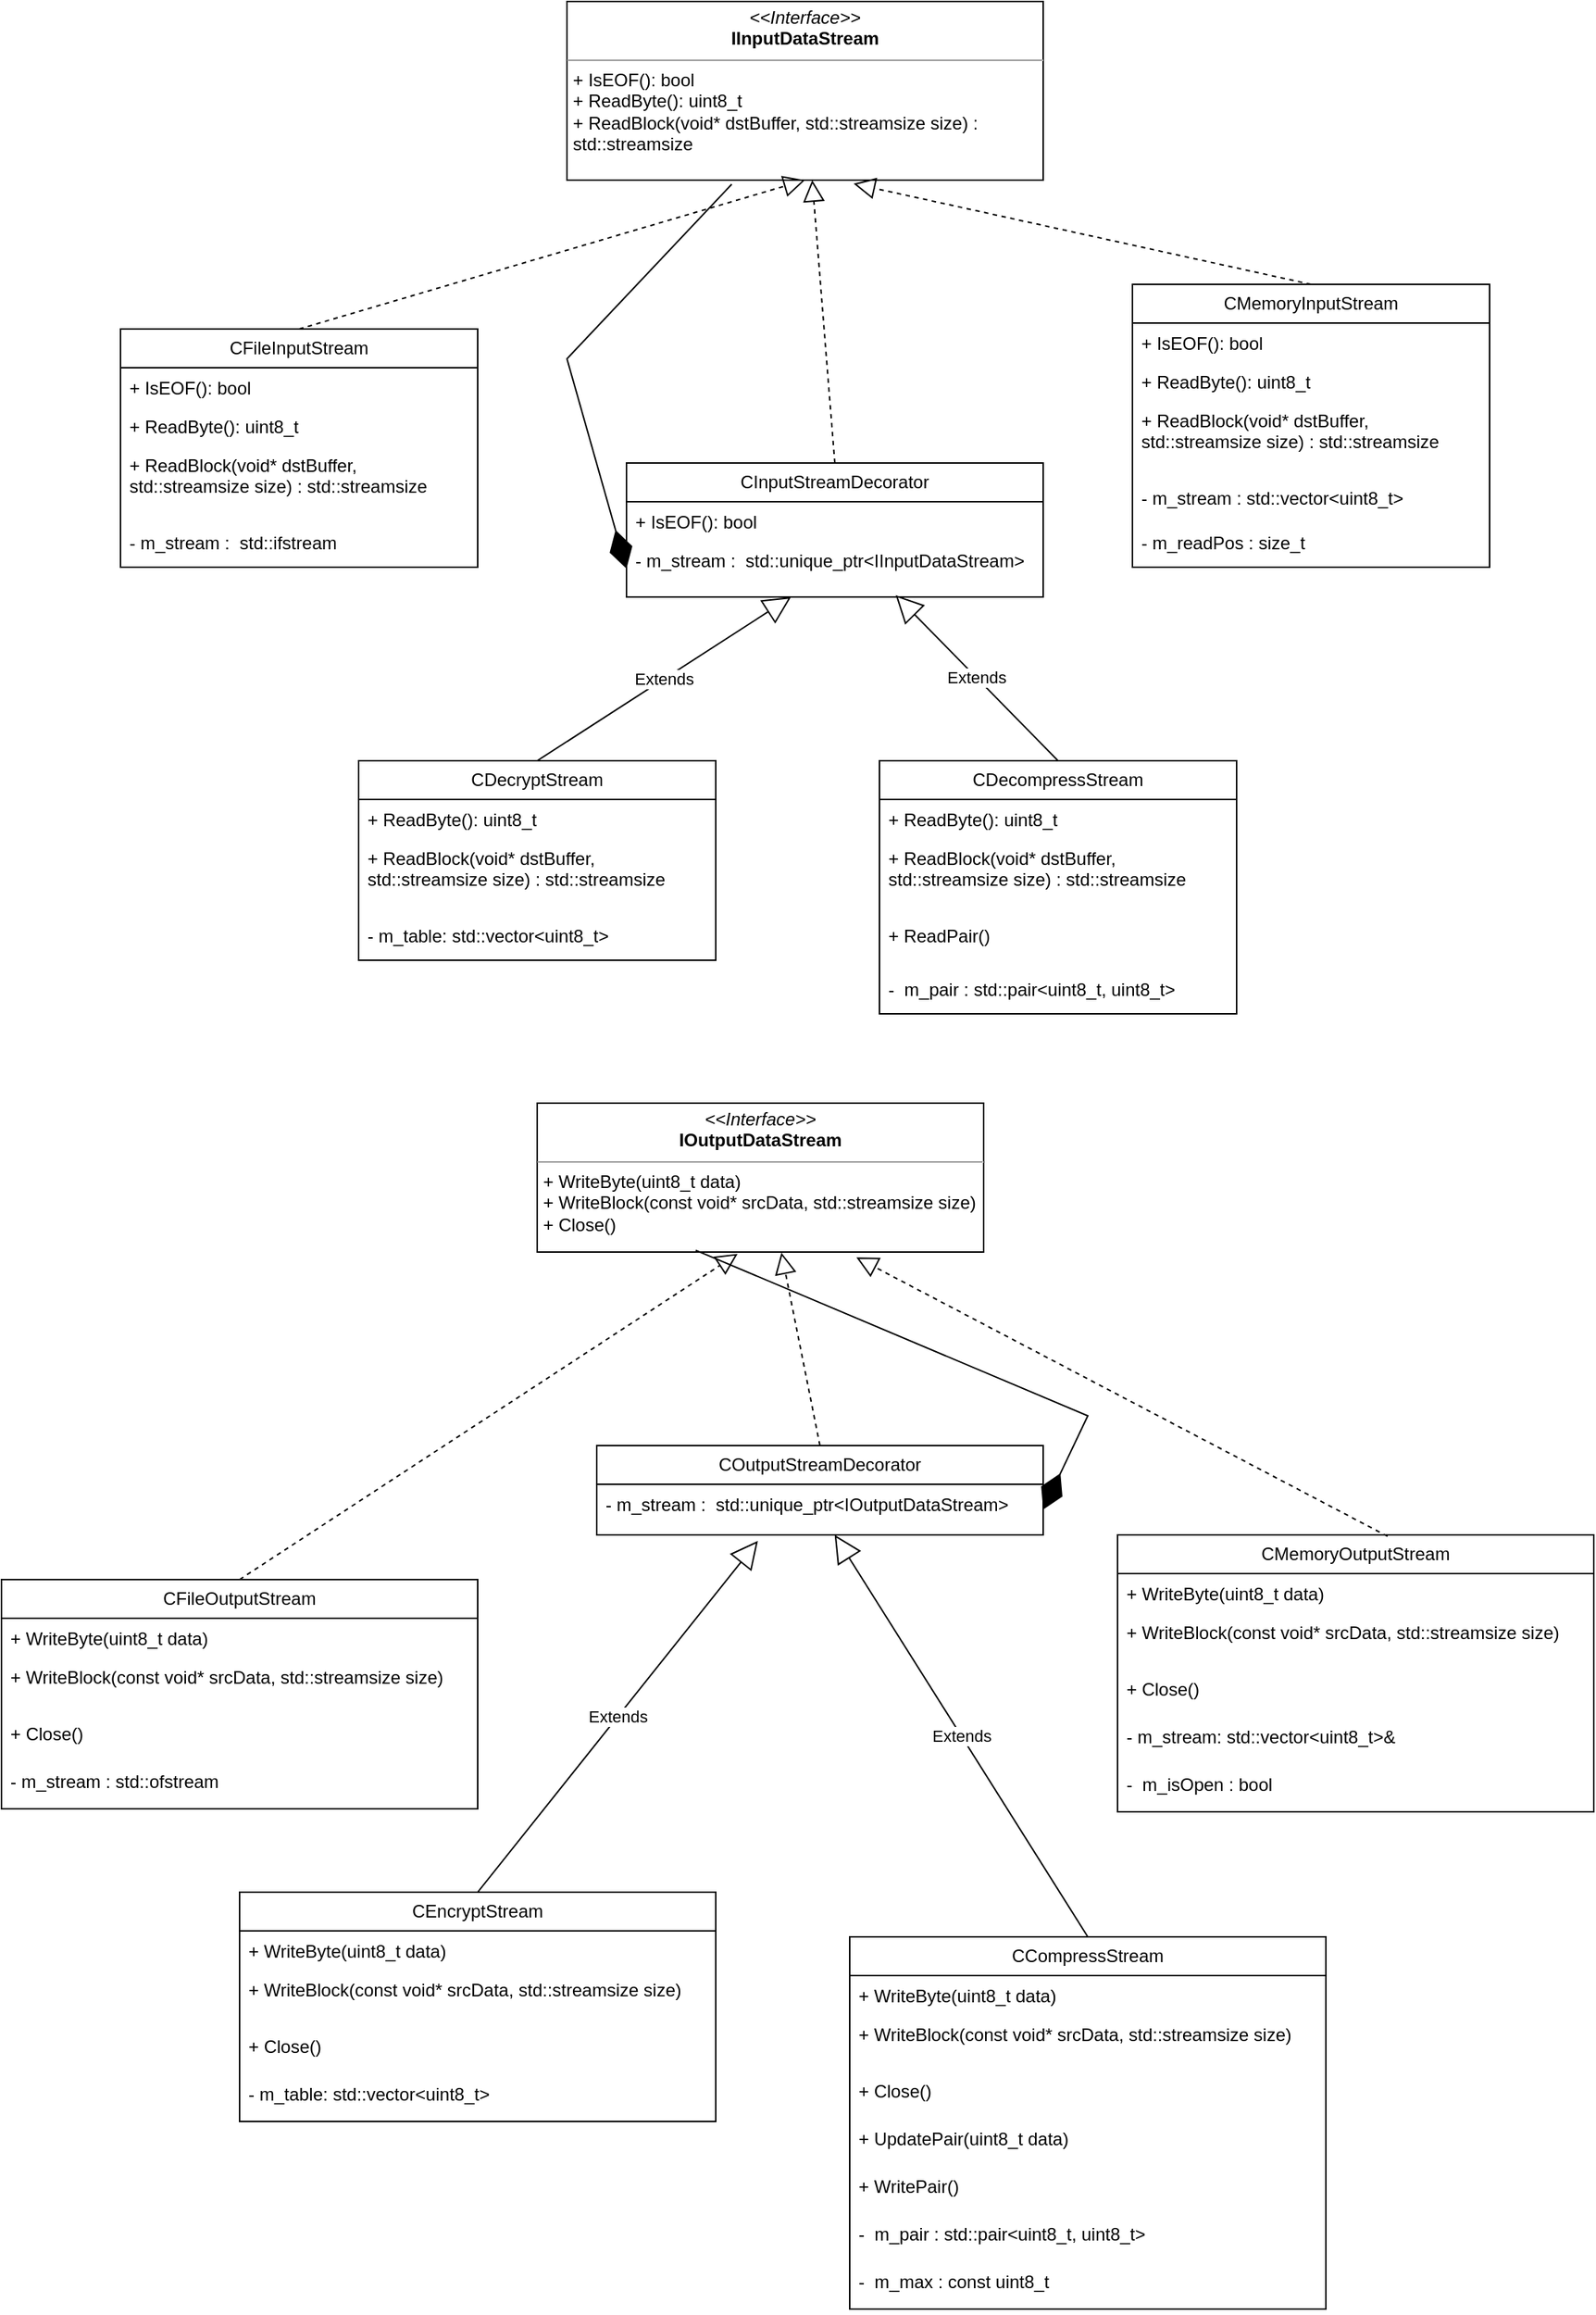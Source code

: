 <mxfile version="22.0.6" type="device">
  <diagram name="Страница — 1" id="ie9A4Wi1U96lq1QX-E_8">
    <mxGraphModel dx="2258" dy="821" grid="1" gridSize="10" guides="1" tooltips="1" connect="1" arrows="1" fold="1" page="1" pageScale="1" pageWidth="827" pageHeight="1169" math="0" shadow="0">
      <root>
        <mxCell id="0" />
        <mxCell id="1" parent="0" />
        <mxCell id="gvXBYGFUAvZLTtuFaXOY-1" value="&lt;p style=&quot;margin:0px;margin-top:4px;text-align:center;&quot;&gt;&lt;i&gt;&amp;lt;&amp;lt;Interface&amp;gt;&amp;gt;&lt;/i&gt;&lt;br&gt;&lt;b&gt;IInputDataStream&lt;/b&gt;&lt;/p&gt;&lt;hr size=&quot;1&quot;&gt;&lt;p style=&quot;margin:0px;margin-left:4px;&quot;&gt;+ IsEOF(): bool&lt;br&gt;+ ReadByte(): uint8_t&lt;/p&gt;&lt;p style=&quot;margin:0px;margin-left:4px;&quot;&gt;+&amp;nbsp;ReadBlock(void* dstBuffer, std::streamsize size) : std::streamsize&lt;/p&gt;" style="verticalAlign=top;align=left;overflow=fill;fontSize=12;fontFamily=Helvetica;html=1;whiteSpace=wrap;" parent="1" vertex="1">
          <mxGeometry x="-330" y="20" width="320" height="120" as="geometry" />
        </mxCell>
        <mxCell id="gvXBYGFUAvZLTtuFaXOY-2" value="CFileInputStream" style="swimlane;fontStyle=0;childLayout=stackLayout;horizontal=1;startSize=26;fillColor=none;horizontalStack=0;resizeParent=1;resizeParentMax=0;resizeLast=0;collapsible=1;marginBottom=0;whiteSpace=wrap;html=1;" parent="1" vertex="1">
          <mxGeometry x="-630" y="240" width="240" height="160" as="geometry" />
        </mxCell>
        <mxCell id="gvXBYGFUAvZLTtuFaXOY-3" value="+ IsEOF(): bool" style="text;strokeColor=none;fillColor=none;align=left;verticalAlign=top;spacingLeft=4;spacingRight=4;overflow=hidden;rotatable=0;points=[[0,0.5],[1,0.5]];portConstraint=eastwest;whiteSpace=wrap;html=1;" parent="gvXBYGFUAvZLTtuFaXOY-2" vertex="1">
          <mxGeometry y="26" width="240" height="26" as="geometry" />
        </mxCell>
        <mxCell id="gvXBYGFUAvZLTtuFaXOY-4" value="+ ReadByte(): uint8_t" style="text;strokeColor=none;fillColor=none;align=left;verticalAlign=top;spacingLeft=4;spacingRight=4;overflow=hidden;rotatable=0;points=[[0,0.5],[1,0.5]];portConstraint=eastwest;whiteSpace=wrap;html=1;" parent="gvXBYGFUAvZLTtuFaXOY-2" vertex="1">
          <mxGeometry y="52" width="240" height="26" as="geometry" />
        </mxCell>
        <mxCell id="gvXBYGFUAvZLTtuFaXOY-5" value="+&amp;nbsp;ReadBlock(void* dstBuffer, std::streamsize size) : std::streamsize" style="text;strokeColor=none;fillColor=none;align=left;verticalAlign=top;spacingLeft=4;spacingRight=4;overflow=hidden;rotatable=0;points=[[0,0.5],[1,0.5]];portConstraint=eastwest;whiteSpace=wrap;html=1;" parent="gvXBYGFUAvZLTtuFaXOY-2" vertex="1">
          <mxGeometry y="78" width="240" height="52" as="geometry" />
        </mxCell>
        <mxCell id="gvXBYGFUAvZLTtuFaXOY-12" value="- m_stream :&amp;nbsp;&amp;nbsp;std::ifstream&amp;nbsp;" style="text;strokeColor=none;fillColor=none;align=left;verticalAlign=top;spacingLeft=4;spacingRight=4;overflow=hidden;rotatable=0;points=[[0,0.5],[1,0.5]];portConstraint=eastwest;whiteSpace=wrap;html=1;" parent="gvXBYGFUAvZLTtuFaXOY-2" vertex="1">
          <mxGeometry y="130" width="240" height="30" as="geometry" />
        </mxCell>
        <mxCell id="gvXBYGFUAvZLTtuFaXOY-7" value="CMemoryInputStream" style="swimlane;fontStyle=0;childLayout=stackLayout;horizontal=1;startSize=26;fillColor=none;horizontalStack=0;resizeParent=1;resizeParentMax=0;resizeLast=0;collapsible=1;marginBottom=0;whiteSpace=wrap;html=1;" parent="1" vertex="1">
          <mxGeometry x="50" y="210" width="240" height="190" as="geometry" />
        </mxCell>
        <mxCell id="gvXBYGFUAvZLTtuFaXOY-8" value="+ IsEOF(): bool" style="text;strokeColor=none;fillColor=none;align=left;verticalAlign=top;spacingLeft=4;spacingRight=4;overflow=hidden;rotatable=0;points=[[0,0.5],[1,0.5]];portConstraint=eastwest;whiteSpace=wrap;html=1;" parent="gvXBYGFUAvZLTtuFaXOY-7" vertex="1">
          <mxGeometry y="26" width="240" height="26" as="geometry" />
        </mxCell>
        <mxCell id="gvXBYGFUAvZLTtuFaXOY-9" value="+ ReadByte(): uint8_t" style="text;strokeColor=none;fillColor=none;align=left;verticalAlign=top;spacingLeft=4;spacingRight=4;overflow=hidden;rotatable=0;points=[[0,0.5],[1,0.5]];portConstraint=eastwest;whiteSpace=wrap;html=1;" parent="gvXBYGFUAvZLTtuFaXOY-7" vertex="1">
          <mxGeometry y="52" width="240" height="26" as="geometry" />
        </mxCell>
        <mxCell id="gvXBYGFUAvZLTtuFaXOY-10" value="+&amp;nbsp;ReadBlock(void* dstBuffer, std::streamsize size) : std::streamsize" style="text;strokeColor=none;fillColor=none;align=left;verticalAlign=top;spacingLeft=4;spacingRight=4;overflow=hidden;rotatable=0;points=[[0,0.5],[1,0.5]];portConstraint=eastwest;whiteSpace=wrap;html=1;" parent="gvXBYGFUAvZLTtuFaXOY-7" vertex="1">
          <mxGeometry y="78" width="240" height="52" as="geometry" />
        </mxCell>
        <mxCell id="gvXBYGFUAvZLTtuFaXOY-13" value="- m_stream : std::vector&amp;lt;uint8_t&amp;gt;" style="text;strokeColor=none;fillColor=none;align=left;verticalAlign=top;spacingLeft=4;spacingRight=4;overflow=hidden;rotatable=0;points=[[0,0.5],[1,0.5]];portConstraint=eastwest;whiteSpace=wrap;html=1;" parent="gvXBYGFUAvZLTtuFaXOY-7" vertex="1">
          <mxGeometry y="130" width="240" height="30" as="geometry" />
        </mxCell>
        <mxCell id="gvXBYGFUAvZLTtuFaXOY-14" value="- m_readPos : size_t" style="text;strokeColor=none;fillColor=none;align=left;verticalAlign=top;spacingLeft=4;spacingRight=4;overflow=hidden;rotatable=0;points=[[0,0.5],[1,0.5]];portConstraint=eastwest;whiteSpace=wrap;html=1;" parent="gvXBYGFUAvZLTtuFaXOY-7" vertex="1">
          <mxGeometry y="160" width="240" height="30" as="geometry" />
        </mxCell>
        <mxCell id="gvXBYGFUAvZLTtuFaXOY-23" value="CDecryptStream" style="swimlane;fontStyle=0;childLayout=stackLayout;horizontal=1;startSize=26;fillColor=none;horizontalStack=0;resizeParent=1;resizeParentMax=0;resizeLast=0;collapsible=1;marginBottom=0;whiteSpace=wrap;html=1;" parent="1" vertex="1">
          <mxGeometry x="-470" y="530" width="240" height="134" as="geometry" />
        </mxCell>
        <mxCell id="gvXBYGFUAvZLTtuFaXOY-25" value="+ ReadByte(): uint8_t" style="text;strokeColor=none;fillColor=none;align=left;verticalAlign=top;spacingLeft=4;spacingRight=4;overflow=hidden;rotatable=0;points=[[0,0.5],[1,0.5]];portConstraint=eastwest;whiteSpace=wrap;html=1;" parent="gvXBYGFUAvZLTtuFaXOY-23" vertex="1">
          <mxGeometry y="26" width="240" height="26" as="geometry" />
        </mxCell>
        <mxCell id="gvXBYGFUAvZLTtuFaXOY-26" value="+&amp;nbsp;ReadBlock(void* dstBuffer, std::streamsize size) : std::streamsize" style="text;strokeColor=none;fillColor=none;align=left;verticalAlign=top;spacingLeft=4;spacingRight=4;overflow=hidden;rotatable=0;points=[[0,0.5],[1,0.5]];portConstraint=eastwest;whiteSpace=wrap;html=1;" parent="gvXBYGFUAvZLTtuFaXOY-23" vertex="1">
          <mxGeometry y="52" width="240" height="52" as="geometry" />
        </mxCell>
        <mxCell id="gvXBYGFUAvZLTtuFaXOY-27" value="- m_table: std::vector&amp;lt;uint8_t&amp;gt;" style="text;strokeColor=none;fillColor=none;align=left;verticalAlign=top;spacingLeft=4;spacingRight=4;overflow=hidden;rotatable=0;points=[[0,0.5],[1,0.5]];portConstraint=eastwest;whiteSpace=wrap;html=1;" parent="gvXBYGFUAvZLTtuFaXOY-23" vertex="1">
          <mxGeometry y="104" width="240" height="30" as="geometry" />
        </mxCell>
        <mxCell id="gvXBYGFUAvZLTtuFaXOY-30" value="CDecompressStream" style="swimlane;fontStyle=0;childLayout=stackLayout;horizontal=1;startSize=26;fillColor=none;horizontalStack=0;resizeParent=1;resizeParentMax=0;resizeLast=0;collapsible=1;marginBottom=0;whiteSpace=wrap;html=1;" parent="1" vertex="1">
          <mxGeometry x="-120" y="530" width="240" height="170" as="geometry" />
        </mxCell>
        <mxCell id="gvXBYGFUAvZLTtuFaXOY-31" value="+ ReadByte(): uint8_t" style="text;strokeColor=none;fillColor=none;align=left;verticalAlign=top;spacingLeft=4;spacingRight=4;overflow=hidden;rotatable=0;points=[[0,0.5],[1,0.5]];portConstraint=eastwest;whiteSpace=wrap;html=1;" parent="gvXBYGFUAvZLTtuFaXOY-30" vertex="1">
          <mxGeometry y="26" width="240" height="26" as="geometry" />
        </mxCell>
        <mxCell id="gvXBYGFUAvZLTtuFaXOY-32" value="+&amp;nbsp;ReadBlock(void* dstBuffer, std::streamsize size) : std::streamsize" style="text;strokeColor=none;fillColor=none;align=left;verticalAlign=top;spacingLeft=4;spacingRight=4;overflow=hidden;rotatable=0;points=[[0,0.5],[1,0.5]];portConstraint=eastwest;whiteSpace=wrap;html=1;" parent="gvXBYGFUAvZLTtuFaXOY-30" vertex="1">
          <mxGeometry y="52" width="240" height="52" as="geometry" />
        </mxCell>
        <mxCell id="gvXBYGFUAvZLTtuFaXOY-35" value="+&amp;nbsp;ReadPair()" style="text;strokeColor=none;fillColor=none;align=left;verticalAlign=top;spacingLeft=4;spacingRight=4;overflow=hidden;rotatable=0;points=[[0,0.5],[1,0.5]];portConstraint=eastwest;whiteSpace=wrap;html=1;" parent="gvXBYGFUAvZLTtuFaXOY-30" vertex="1">
          <mxGeometry y="104" width="240" height="36" as="geometry" />
        </mxCell>
        <mxCell id="gvXBYGFUAvZLTtuFaXOY-33" value="-&amp;nbsp; m_pair : std::pair&amp;lt;uint8_t, uint8_t&amp;gt;" style="text;strokeColor=none;fillColor=none;align=left;verticalAlign=top;spacingLeft=4;spacingRight=4;overflow=hidden;rotatable=0;points=[[0,0.5],[1,0.5]];portConstraint=eastwest;whiteSpace=wrap;html=1;" parent="gvXBYGFUAvZLTtuFaXOY-30" vertex="1">
          <mxGeometry y="140" width="240" height="30" as="geometry" />
        </mxCell>
        <mxCell id="gvXBYGFUAvZLTtuFaXOY-15" value="CInputStreamDecorator" style="swimlane;fontStyle=0;childLayout=stackLayout;horizontal=1;startSize=26;fillColor=none;horizontalStack=0;resizeParent=1;resizeParentMax=0;resizeLast=0;collapsible=1;marginBottom=0;whiteSpace=wrap;html=1;" parent="1" vertex="1">
          <mxGeometry x="-290" y="330" width="280" height="90" as="geometry" />
        </mxCell>
        <mxCell id="gvXBYGFUAvZLTtuFaXOY-16" value="+ IsEOF(): bool" style="text;strokeColor=none;fillColor=none;align=left;verticalAlign=top;spacingLeft=4;spacingRight=4;overflow=hidden;rotatable=0;points=[[0,0.5],[1,0.5]];portConstraint=eastwest;whiteSpace=wrap;html=1;" parent="gvXBYGFUAvZLTtuFaXOY-15" vertex="1">
          <mxGeometry y="26" width="280" height="26" as="geometry" />
        </mxCell>
        <mxCell id="gvXBYGFUAvZLTtuFaXOY-20" value="- m_stream :&amp;nbsp;&amp;nbsp;std::unique_ptr&amp;lt;IInputDataStream&amp;gt;" style="text;strokeColor=none;fillColor=none;align=left;verticalAlign=top;spacingLeft=4;spacingRight=4;overflow=hidden;rotatable=0;points=[[0,0.5],[1,0.5]];portConstraint=eastwest;whiteSpace=wrap;html=1;" parent="gvXBYGFUAvZLTtuFaXOY-15" vertex="1">
          <mxGeometry y="52" width="280" height="38" as="geometry" />
        </mxCell>
        <mxCell id="gvXBYGFUAvZLTtuFaXOY-54" value="COutputStreamDecorator" style="swimlane;fontStyle=0;childLayout=stackLayout;horizontal=1;startSize=26;fillColor=none;horizontalStack=0;resizeParent=1;resizeParentMax=0;resizeLast=0;collapsible=1;marginBottom=0;whiteSpace=wrap;html=1;" parent="1" vertex="1">
          <mxGeometry x="-310" y="990" width="300" height="60" as="geometry" />
        </mxCell>
        <mxCell id="gvXBYGFUAvZLTtuFaXOY-56" value="- m_stream :&amp;nbsp;&amp;nbsp;std::unique_ptr&amp;lt;IOutputDataStream&amp;gt;" style="text;strokeColor=none;fillColor=none;align=left;verticalAlign=top;spacingLeft=4;spacingRight=4;overflow=hidden;rotatable=0;points=[[0,0.5],[1,0.5]];portConstraint=eastwest;whiteSpace=wrap;html=1;" parent="gvXBYGFUAvZLTtuFaXOY-54" vertex="1">
          <mxGeometry y="26" width="300" height="34" as="geometry" />
        </mxCell>
        <mxCell id="gvXBYGFUAvZLTtuFaXOY-6" value="" style="endArrow=block;dashed=1;endFill=0;endSize=12;html=1;rounded=0;entryX=0.5;entryY=1;entryDx=0;entryDy=0;exitX=0.5;exitY=0;exitDx=0;exitDy=0;" parent="1" source="gvXBYGFUAvZLTtuFaXOY-2" target="gvXBYGFUAvZLTtuFaXOY-1" edge="1">
          <mxGeometry width="160" relative="1" as="geometry">
            <mxPoint x="330" y="300" as="sourcePoint" />
            <mxPoint x="490" y="300" as="targetPoint" />
          </mxGeometry>
        </mxCell>
        <mxCell id="gvXBYGFUAvZLTtuFaXOY-11" value="" style="endArrow=block;dashed=1;endFill=0;endSize=12;html=1;rounded=0;entryX=0.602;entryY=1.02;entryDx=0;entryDy=0;entryPerimeter=0;exitX=0.5;exitY=0;exitDx=0;exitDy=0;" parent="1" source="gvXBYGFUAvZLTtuFaXOY-7" target="gvXBYGFUAvZLTtuFaXOY-1" edge="1">
          <mxGeometry width="160" relative="1" as="geometry">
            <mxPoint x="330" y="300" as="sourcePoint" />
            <mxPoint x="490" y="300" as="targetPoint" />
          </mxGeometry>
        </mxCell>
        <mxCell id="gvXBYGFUAvZLTtuFaXOY-22" value="" style="endArrow=block;dashed=1;endFill=0;endSize=12;html=1;rounded=0;exitX=0.5;exitY=0;exitDx=0;exitDy=0;" parent="1" source="gvXBYGFUAvZLTtuFaXOY-15" target="gvXBYGFUAvZLTtuFaXOY-1" edge="1">
          <mxGeometry width="160" relative="1" as="geometry">
            <mxPoint x="-200" y="380" as="sourcePoint" />
            <mxPoint x="-40" y="380" as="targetPoint" />
          </mxGeometry>
        </mxCell>
        <mxCell id="gvXBYGFUAvZLTtuFaXOY-29" value="Extends" style="endArrow=block;endSize=16;endFill=0;html=1;rounded=0;exitX=0.5;exitY=0;exitDx=0;exitDy=0;" parent="1" source="gvXBYGFUAvZLTtuFaXOY-23" target="gvXBYGFUAvZLTtuFaXOY-20" edge="1">
          <mxGeometry width="160" relative="1" as="geometry">
            <mxPoint x="-200" y="490" as="sourcePoint" />
            <mxPoint x="-40" y="490" as="targetPoint" />
          </mxGeometry>
        </mxCell>
        <mxCell id="gvXBYGFUAvZLTtuFaXOY-34" value="Extends" style="endArrow=block;endSize=16;endFill=0;html=1;rounded=0;entryX=0.646;entryY=0.968;entryDx=0;entryDy=0;entryPerimeter=0;exitX=0.5;exitY=0;exitDx=0;exitDy=0;" parent="1" source="gvXBYGFUAvZLTtuFaXOY-30" target="gvXBYGFUAvZLTtuFaXOY-20" edge="1">
          <mxGeometry width="160" relative="1" as="geometry">
            <mxPoint x="-200" y="490" as="sourcePoint" />
            <mxPoint x="-40" y="490" as="targetPoint" />
          </mxGeometry>
        </mxCell>
        <mxCell id="gvXBYGFUAvZLTtuFaXOY-36" value="&lt;p style=&quot;margin:0px;margin-top:4px;text-align:center;&quot;&gt;&lt;i&gt;&amp;lt;&amp;lt;Interface&amp;gt;&amp;gt;&lt;/i&gt;&lt;br&gt;&lt;b&gt;IOutputDataStream&lt;/b&gt;&lt;br&gt;&lt;/p&gt;&lt;hr size=&quot;1&quot;&gt;&lt;p style=&quot;margin:0px;margin-left:4px;&quot;&gt;+ WriteByte(uint8_t data)&lt;br&gt;+ WriteBlock(const void* srcData, std::streamsize size)&lt;/p&gt;&lt;p style=&quot;margin:0px;margin-left:4px;&quot;&gt;+&amp;nbsp;Close()&lt;/p&gt;" style="verticalAlign=top;align=left;overflow=fill;fontSize=12;fontFamily=Helvetica;html=1;whiteSpace=wrap;" parent="1" vertex="1">
          <mxGeometry x="-350" y="760" width="300" height="100" as="geometry" />
        </mxCell>
        <mxCell id="gvXBYGFUAvZLTtuFaXOY-41" value="CFileOutputStream" style="swimlane;fontStyle=0;childLayout=stackLayout;horizontal=1;startSize=26;fillColor=none;horizontalStack=0;resizeParent=1;resizeParentMax=0;resizeLast=0;collapsible=1;marginBottom=0;whiteSpace=wrap;html=1;" parent="1" vertex="1">
          <mxGeometry x="-710" y="1080" width="320" height="154" as="geometry" />
        </mxCell>
        <mxCell id="gvXBYGFUAvZLTtuFaXOY-42" value="+ WriteByte(uint8_t data)" style="text;strokeColor=none;fillColor=none;align=left;verticalAlign=top;spacingLeft=4;spacingRight=4;overflow=hidden;rotatable=0;points=[[0,0.5],[1,0.5]];portConstraint=eastwest;whiteSpace=wrap;html=1;" parent="gvXBYGFUAvZLTtuFaXOY-41" vertex="1">
          <mxGeometry y="26" width="320" height="26" as="geometry" />
        </mxCell>
        <mxCell id="gvXBYGFUAvZLTtuFaXOY-43" value="+ WriteBlock(const void* srcData, std::streamsize size)" style="text;strokeColor=none;fillColor=none;align=left;verticalAlign=top;spacingLeft=4;spacingRight=4;overflow=hidden;rotatable=0;points=[[0,0.5],[1,0.5]];portConstraint=eastwest;whiteSpace=wrap;html=1;" parent="gvXBYGFUAvZLTtuFaXOY-41" vertex="1">
          <mxGeometry y="52" width="320" height="38" as="geometry" />
        </mxCell>
        <mxCell id="gvXBYGFUAvZLTtuFaXOY-44" value="+&amp;nbsp;Close()" style="text;strokeColor=none;fillColor=none;align=left;verticalAlign=top;spacingLeft=4;spacingRight=4;overflow=hidden;rotatable=0;points=[[0,0.5],[1,0.5]];portConstraint=eastwest;whiteSpace=wrap;html=1;" parent="gvXBYGFUAvZLTtuFaXOY-41" vertex="1">
          <mxGeometry y="90" width="320" height="32" as="geometry" />
        </mxCell>
        <mxCell id="gvXBYGFUAvZLTtuFaXOY-46" value="- m_stream : std::ofstream&amp;nbsp;" style="text;strokeColor=none;fillColor=none;align=left;verticalAlign=top;spacingLeft=4;spacingRight=4;overflow=hidden;rotatable=0;points=[[0,0.5],[1,0.5]];portConstraint=eastwest;whiteSpace=wrap;html=1;" parent="gvXBYGFUAvZLTtuFaXOY-41" vertex="1">
          <mxGeometry y="122" width="320" height="32" as="geometry" />
        </mxCell>
        <mxCell id="gvXBYGFUAvZLTtuFaXOY-58" value="CEncryptStream" style="swimlane;fontStyle=0;childLayout=stackLayout;horizontal=1;startSize=26;fillColor=none;horizontalStack=0;resizeParent=1;resizeParentMax=0;resizeLast=0;collapsible=1;marginBottom=0;whiteSpace=wrap;html=1;" parent="1" vertex="1">
          <mxGeometry x="-550" y="1290" width="320" height="154" as="geometry" />
        </mxCell>
        <mxCell id="gvXBYGFUAvZLTtuFaXOY-59" value="+ WriteByte(uint8_t data)" style="text;strokeColor=none;fillColor=none;align=left;verticalAlign=top;spacingLeft=4;spacingRight=4;overflow=hidden;rotatable=0;points=[[0,0.5],[1,0.5]];portConstraint=eastwest;whiteSpace=wrap;html=1;" parent="gvXBYGFUAvZLTtuFaXOY-58" vertex="1">
          <mxGeometry y="26" width="320" height="26" as="geometry" />
        </mxCell>
        <mxCell id="gvXBYGFUAvZLTtuFaXOY-60" value="+ WriteBlock(const void* srcData, std::streamsize size)" style="text;strokeColor=none;fillColor=none;align=left;verticalAlign=top;spacingLeft=4;spacingRight=4;overflow=hidden;rotatable=0;points=[[0,0.5],[1,0.5]];portConstraint=eastwest;whiteSpace=wrap;html=1;" parent="gvXBYGFUAvZLTtuFaXOY-58" vertex="1">
          <mxGeometry y="52" width="320" height="38" as="geometry" />
        </mxCell>
        <mxCell id="gvXBYGFUAvZLTtuFaXOY-61" value="+&amp;nbsp;Close()" style="text;strokeColor=none;fillColor=none;align=left;verticalAlign=top;spacingLeft=4;spacingRight=4;overflow=hidden;rotatable=0;points=[[0,0.5],[1,0.5]];portConstraint=eastwest;whiteSpace=wrap;html=1;" parent="gvXBYGFUAvZLTtuFaXOY-58" vertex="1">
          <mxGeometry y="90" width="320" height="32" as="geometry" />
        </mxCell>
        <mxCell id="gvXBYGFUAvZLTtuFaXOY-62" value="- m_table: std::vector&amp;lt;uint8_t&amp;gt;" style="text;strokeColor=none;fillColor=none;align=left;verticalAlign=top;spacingLeft=4;spacingRight=4;overflow=hidden;rotatable=0;points=[[0,0.5],[1,0.5]];portConstraint=eastwest;whiteSpace=wrap;html=1;" parent="gvXBYGFUAvZLTtuFaXOY-58" vertex="1">
          <mxGeometry y="122" width="320" height="32" as="geometry" />
        </mxCell>
        <mxCell id="gvXBYGFUAvZLTtuFaXOY-64" value="CCompressStream" style="swimlane;fontStyle=0;childLayout=stackLayout;horizontal=1;startSize=26;fillColor=none;horizontalStack=0;resizeParent=1;resizeParentMax=0;resizeLast=0;collapsible=1;marginBottom=0;whiteSpace=wrap;html=1;" parent="1" vertex="1">
          <mxGeometry x="-140" y="1320" width="320" height="250" as="geometry" />
        </mxCell>
        <mxCell id="gvXBYGFUAvZLTtuFaXOY-65" value="+ WriteByte(uint8_t data)" style="text;strokeColor=none;fillColor=none;align=left;verticalAlign=top;spacingLeft=4;spacingRight=4;overflow=hidden;rotatable=0;points=[[0,0.5],[1,0.5]];portConstraint=eastwest;whiteSpace=wrap;html=1;" parent="gvXBYGFUAvZLTtuFaXOY-64" vertex="1">
          <mxGeometry y="26" width="320" height="26" as="geometry" />
        </mxCell>
        <mxCell id="gvXBYGFUAvZLTtuFaXOY-66" value="+ WriteBlock(const void* srcData, std::streamsize size)" style="text;strokeColor=none;fillColor=none;align=left;verticalAlign=top;spacingLeft=4;spacingRight=4;overflow=hidden;rotatable=0;points=[[0,0.5],[1,0.5]];portConstraint=eastwest;whiteSpace=wrap;html=1;" parent="gvXBYGFUAvZLTtuFaXOY-64" vertex="1">
          <mxGeometry y="52" width="320" height="38" as="geometry" />
        </mxCell>
        <mxCell id="gvXBYGFUAvZLTtuFaXOY-67" value="+&amp;nbsp;Close()" style="text;strokeColor=none;fillColor=none;align=left;verticalAlign=top;spacingLeft=4;spacingRight=4;overflow=hidden;rotatable=0;points=[[0,0.5],[1,0.5]];portConstraint=eastwest;whiteSpace=wrap;html=1;" parent="gvXBYGFUAvZLTtuFaXOY-64" vertex="1">
          <mxGeometry y="90" width="320" height="32" as="geometry" />
        </mxCell>
        <mxCell id="gvXBYGFUAvZLTtuFaXOY-71" value="+&amp;nbsp;UpdatePair(uint8_t data)" style="text;strokeColor=none;fillColor=none;align=left;verticalAlign=top;spacingLeft=4;spacingRight=4;overflow=hidden;rotatable=0;points=[[0,0.5],[1,0.5]];portConstraint=eastwest;whiteSpace=wrap;html=1;" parent="gvXBYGFUAvZLTtuFaXOY-64" vertex="1">
          <mxGeometry y="122" width="320" height="32" as="geometry" />
        </mxCell>
        <mxCell id="gvXBYGFUAvZLTtuFaXOY-72" value="+&amp;nbsp;WritePair()" style="text;strokeColor=none;fillColor=none;align=left;verticalAlign=top;spacingLeft=4;spacingRight=4;overflow=hidden;rotatable=0;points=[[0,0.5],[1,0.5]];portConstraint=eastwest;whiteSpace=wrap;html=1;" parent="gvXBYGFUAvZLTtuFaXOY-64" vertex="1">
          <mxGeometry y="154" width="320" height="32" as="geometry" />
        </mxCell>
        <mxCell id="gvXBYGFUAvZLTtuFaXOY-68" value="-&amp;nbsp; m_pair : std::pair&amp;lt;uint8_t, uint8_t&amp;gt;" style="text;strokeColor=none;fillColor=none;align=left;verticalAlign=top;spacingLeft=4;spacingRight=4;overflow=hidden;rotatable=0;points=[[0,0.5],[1,0.5]];portConstraint=eastwest;whiteSpace=wrap;html=1;" parent="gvXBYGFUAvZLTtuFaXOY-64" vertex="1">
          <mxGeometry y="186" width="320" height="32" as="geometry" />
        </mxCell>
        <mxCell id="gvXBYGFUAvZLTtuFaXOY-70" value="-&amp;nbsp; m_max : const uint8_t" style="text;strokeColor=none;fillColor=none;align=left;verticalAlign=top;spacingLeft=4;spacingRight=4;overflow=hidden;rotatable=0;points=[[0,0.5],[1,0.5]];portConstraint=eastwest;whiteSpace=wrap;html=1;" parent="gvXBYGFUAvZLTtuFaXOY-64" vertex="1">
          <mxGeometry y="218" width="320" height="32" as="geometry" />
        </mxCell>
        <mxCell id="gvXBYGFUAvZLTtuFaXOY-47" value="CMemoryOutputStream" style="swimlane;fontStyle=0;childLayout=stackLayout;horizontal=1;startSize=26;fillColor=none;horizontalStack=0;resizeParent=1;resizeParentMax=0;resizeLast=0;collapsible=1;marginBottom=0;whiteSpace=wrap;html=1;" parent="1" vertex="1">
          <mxGeometry x="40" y="1050" width="320" height="186" as="geometry" />
        </mxCell>
        <mxCell id="gvXBYGFUAvZLTtuFaXOY-48" value="+ WriteByte(uint8_t data)" style="text;strokeColor=none;fillColor=none;align=left;verticalAlign=top;spacingLeft=4;spacingRight=4;overflow=hidden;rotatable=0;points=[[0,0.5],[1,0.5]];portConstraint=eastwest;whiteSpace=wrap;html=1;" parent="gvXBYGFUAvZLTtuFaXOY-47" vertex="1">
          <mxGeometry y="26" width="320" height="26" as="geometry" />
        </mxCell>
        <mxCell id="gvXBYGFUAvZLTtuFaXOY-49" value="+ WriteBlock(const void* srcData, std::streamsize size)" style="text;strokeColor=none;fillColor=none;align=left;verticalAlign=top;spacingLeft=4;spacingRight=4;overflow=hidden;rotatable=0;points=[[0,0.5],[1,0.5]];portConstraint=eastwest;whiteSpace=wrap;html=1;" parent="gvXBYGFUAvZLTtuFaXOY-47" vertex="1">
          <mxGeometry y="52" width="320" height="38" as="geometry" />
        </mxCell>
        <mxCell id="gvXBYGFUAvZLTtuFaXOY-50" value="+&amp;nbsp;Close()" style="text;strokeColor=none;fillColor=none;align=left;verticalAlign=top;spacingLeft=4;spacingRight=4;overflow=hidden;rotatable=0;points=[[0,0.5],[1,0.5]];portConstraint=eastwest;whiteSpace=wrap;html=1;" parent="gvXBYGFUAvZLTtuFaXOY-47" vertex="1">
          <mxGeometry y="90" width="320" height="32" as="geometry" />
        </mxCell>
        <mxCell id="gvXBYGFUAvZLTtuFaXOY-51" value="- m_stream: std::vector&amp;lt;uint8_t&amp;gt;&amp;amp;" style="text;strokeColor=none;fillColor=none;align=left;verticalAlign=top;spacingLeft=4;spacingRight=4;overflow=hidden;rotatable=0;points=[[0,0.5],[1,0.5]];portConstraint=eastwest;whiteSpace=wrap;html=1;" parent="gvXBYGFUAvZLTtuFaXOY-47" vertex="1">
          <mxGeometry y="122" width="320" height="32" as="geometry" />
        </mxCell>
        <mxCell id="gvXBYGFUAvZLTtuFaXOY-53" value="-&amp;nbsp; m_isOpen : bool" style="text;strokeColor=none;fillColor=none;align=left;verticalAlign=top;spacingLeft=4;spacingRight=4;overflow=hidden;rotatable=0;points=[[0,0.5],[1,0.5]];portConstraint=eastwest;whiteSpace=wrap;html=1;" parent="gvXBYGFUAvZLTtuFaXOY-47" vertex="1">
          <mxGeometry y="154" width="320" height="32" as="geometry" />
        </mxCell>
        <mxCell id="gvXBYGFUAvZLTtuFaXOY-45" value="" style="endArrow=block;dashed=1;endFill=0;endSize=12;html=1;rounded=0;exitX=0.5;exitY=0;exitDx=0;exitDy=0;entryX=0.449;entryY=1.012;entryDx=0;entryDy=0;entryPerimeter=0;" parent="1" source="gvXBYGFUAvZLTtuFaXOY-41" target="gvXBYGFUAvZLTtuFaXOY-36" edge="1">
          <mxGeometry width="160" relative="1" as="geometry">
            <mxPoint x="-230" y="790" as="sourcePoint" />
            <mxPoint x="-70" y="790" as="targetPoint" />
          </mxGeometry>
        </mxCell>
        <mxCell id="gvXBYGFUAvZLTtuFaXOY-52" value="" style="endArrow=block;dashed=1;endFill=0;endSize=12;html=1;rounded=0;exitX=0.567;exitY=0.005;exitDx=0;exitDy=0;entryX=0.715;entryY=1.036;entryDx=0;entryDy=0;entryPerimeter=0;exitPerimeter=0;" parent="1" source="gvXBYGFUAvZLTtuFaXOY-47" target="gvXBYGFUAvZLTtuFaXOY-36" edge="1">
          <mxGeometry width="160" relative="1" as="geometry">
            <mxPoint x="-460" y="950" as="sourcePoint" />
            <mxPoint x="-205" y="871" as="targetPoint" />
          </mxGeometry>
        </mxCell>
        <mxCell id="gvXBYGFUAvZLTtuFaXOY-57" value="" style="endArrow=block;dashed=1;endFill=0;endSize=12;html=1;rounded=0;exitX=0.5;exitY=0;exitDx=0;exitDy=0;entryX=0.547;entryY=1.004;entryDx=0;entryDy=0;entryPerimeter=0;" parent="1" source="gvXBYGFUAvZLTtuFaXOY-54" target="gvXBYGFUAvZLTtuFaXOY-36" edge="1">
          <mxGeometry width="160" relative="1" as="geometry">
            <mxPoint x="176" y="1067" as="sourcePoint" />
            <mxPoint x="-180" y="880" as="targetPoint" />
          </mxGeometry>
        </mxCell>
        <mxCell id="gvXBYGFUAvZLTtuFaXOY-63" value="Extends" style="endArrow=block;endSize=16;endFill=0;html=1;rounded=0;exitX=0.5;exitY=0;exitDx=0;exitDy=0;entryX=0.361;entryY=1.118;entryDx=0;entryDy=0;entryPerimeter=0;" parent="1" source="gvXBYGFUAvZLTtuFaXOY-58" target="gvXBYGFUAvZLTtuFaXOY-56" edge="1">
          <mxGeometry width="160" relative="1" as="geometry">
            <mxPoint x="-260" y="1190" as="sourcePoint" />
            <mxPoint x="-100" y="1190" as="targetPoint" />
          </mxGeometry>
        </mxCell>
        <mxCell id="gvXBYGFUAvZLTtuFaXOY-69" value="Extends" style="endArrow=block;endSize=16;endFill=0;html=1;rounded=0;exitX=0.5;exitY=0;exitDx=0;exitDy=0;entryX=0.533;entryY=1;entryDx=0;entryDy=0;entryPerimeter=0;" parent="1" source="gvXBYGFUAvZLTtuFaXOY-64" target="gvXBYGFUAvZLTtuFaXOY-56" edge="1">
          <mxGeometry width="160" relative="1" as="geometry">
            <mxPoint x="-380" y="1300" as="sourcePoint" />
            <mxPoint x="-192" y="1064" as="targetPoint" />
          </mxGeometry>
        </mxCell>
        <mxCell id="7ZLMYxv0pXVOcRDowcWC-1" value="" style="endArrow=diamondThin;endFill=1;endSize=24;html=1;rounded=0;entryX=0;entryY=0.5;entryDx=0;entryDy=0;exitX=0.346;exitY=1.023;exitDx=0;exitDy=0;exitPerimeter=0;" parent="1" source="gvXBYGFUAvZLTtuFaXOY-1" target="gvXBYGFUAvZLTtuFaXOY-20" edge="1">
          <mxGeometry width="160" relative="1" as="geometry">
            <mxPoint x="-290" y="330" as="sourcePoint" />
            <mxPoint x="-130" y="330" as="targetPoint" />
            <Array as="points">
              <mxPoint x="-330" y="260" />
            </Array>
          </mxGeometry>
        </mxCell>
        <mxCell id="7ZLMYxv0pXVOcRDowcWC-2" value="" style="endArrow=diamondThin;endFill=1;endSize=24;html=1;rounded=0;exitX=0.355;exitY=0.988;exitDx=0;exitDy=0;exitPerimeter=0;entryX=1;entryY=0.5;entryDx=0;entryDy=0;" parent="1" source="gvXBYGFUAvZLTtuFaXOY-36" target="gvXBYGFUAvZLTtuFaXOY-56" edge="1">
          <mxGeometry width="160" relative="1" as="geometry">
            <mxPoint x="-290" y="1030" as="sourcePoint" />
            <mxPoint x="-130" y="1030" as="targetPoint" />
            <Array as="points">
              <mxPoint x="20" y="970" />
            </Array>
          </mxGeometry>
        </mxCell>
      </root>
    </mxGraphModel>
  </diagram>
</mxfile>
